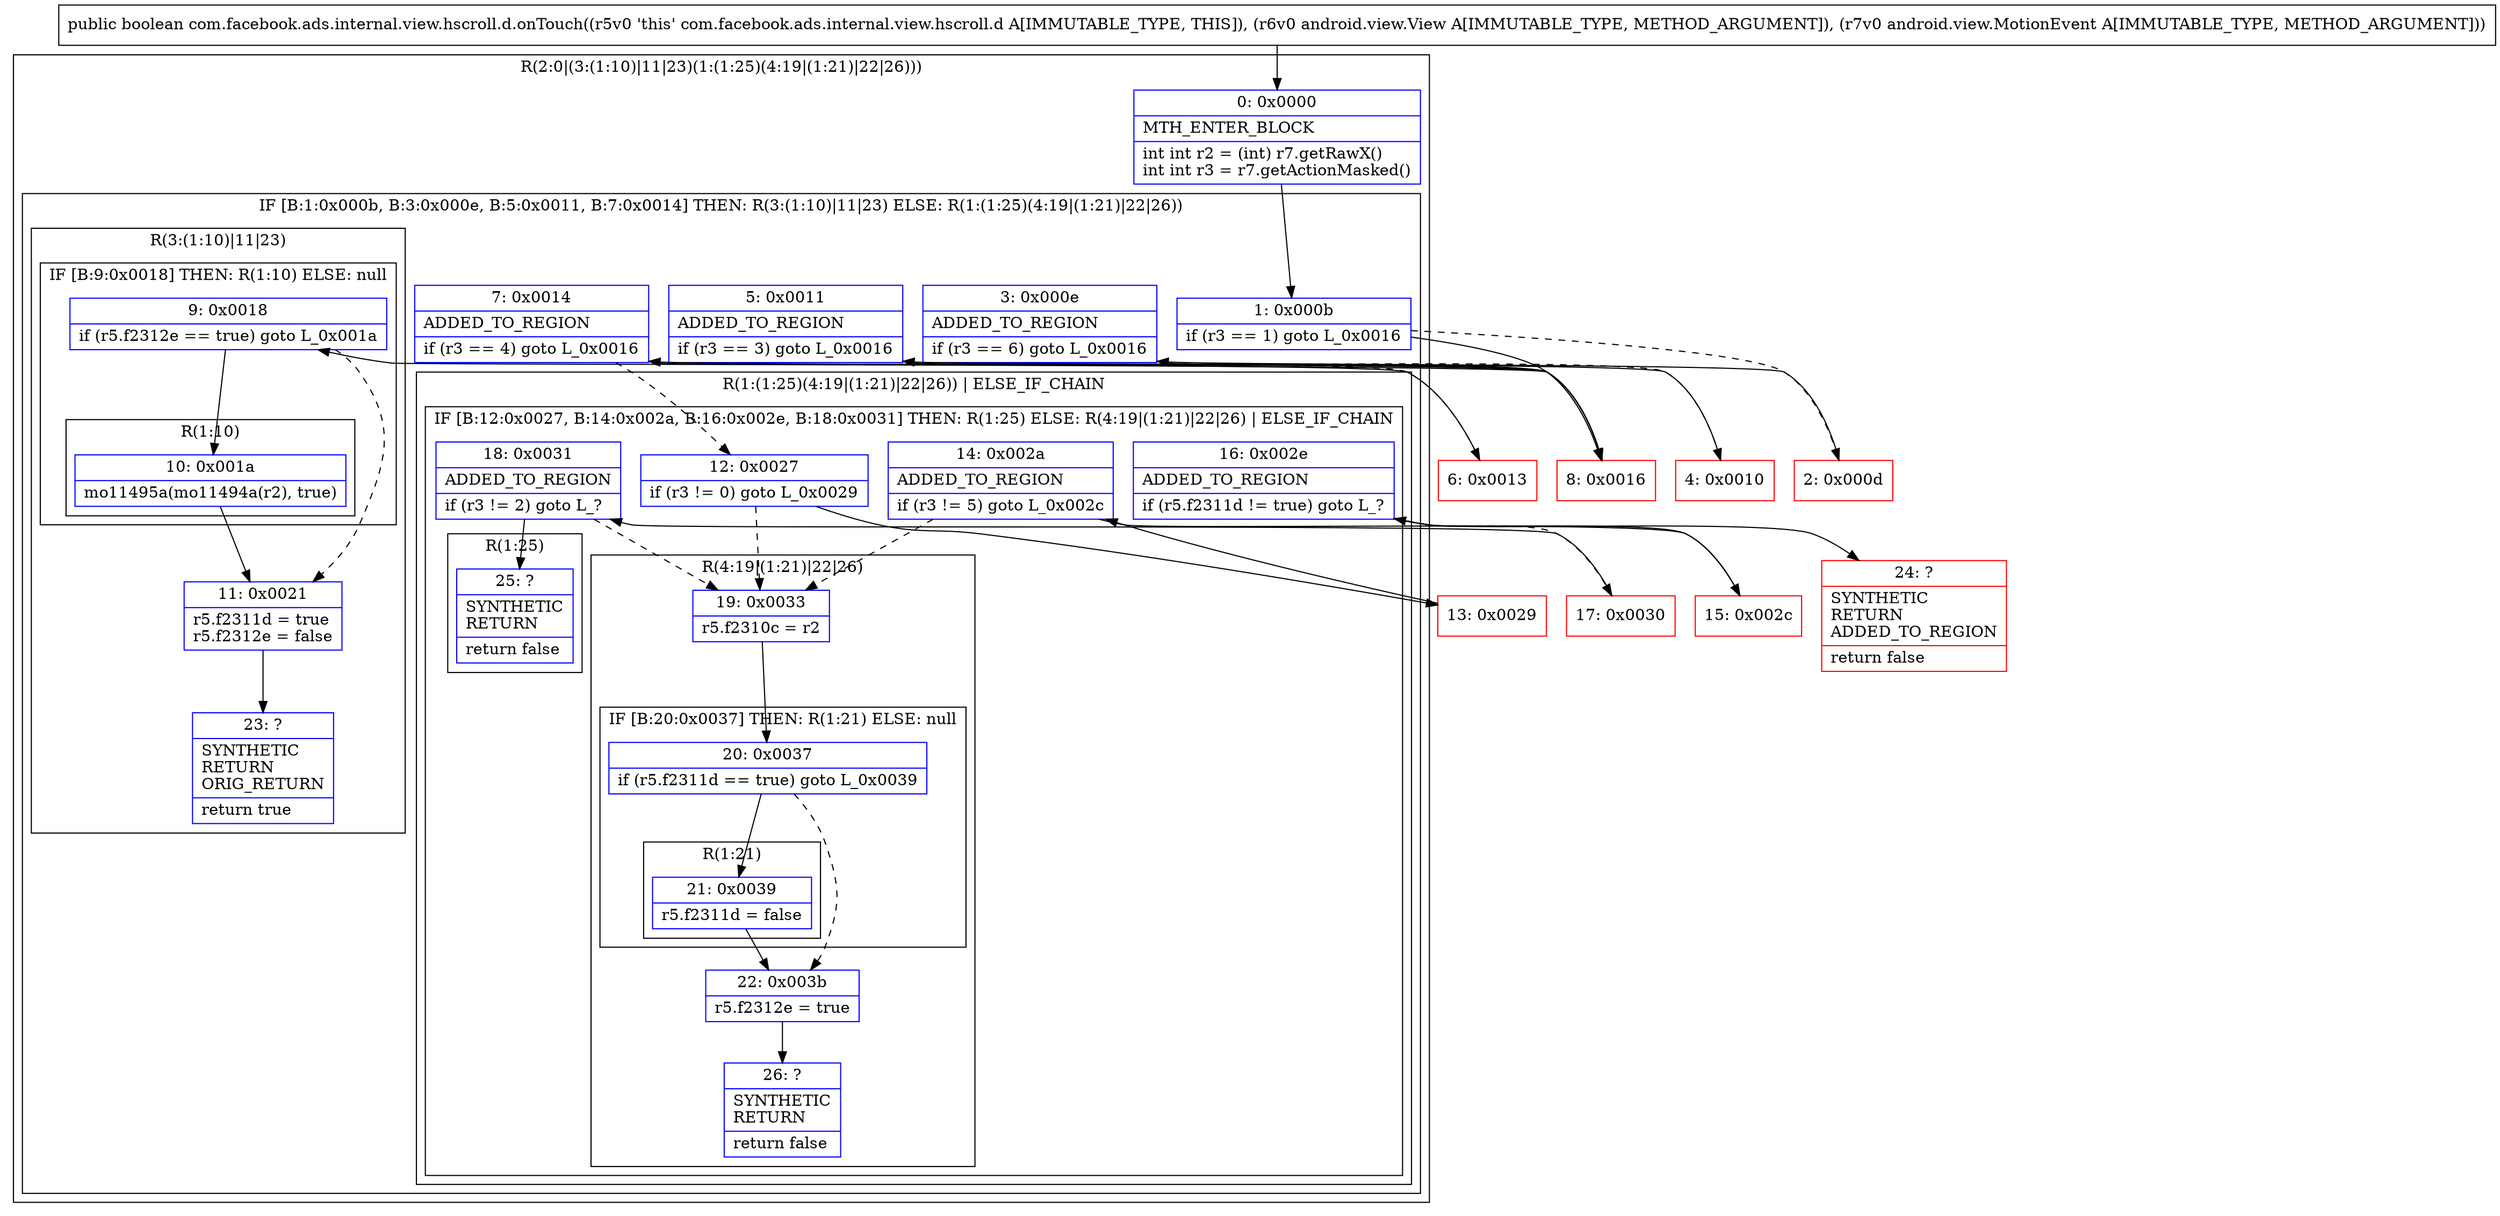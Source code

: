 digraph "CFG forcom.facebook.ads.internal.view.hscroll.d.onTouch(Landroid\/view\/View;Landroid\/view\/MotionEvent;)Z" {
subgraph cluster_Region_87017629 {
label = "R(2:0|(3:(1:10)|11|23)(1:(1:25)(4:19|(1:21)|22|26)))";
node [shape=record,color=blue];
Node_0 [shape=record,label="{0\:\ 0x0000|MTH_ENTER_BLOCK\l|int int r2 = (int) r7.getRawX()\lint int r3 = r7.getActionMasked()\l}"];
subgraph cluster_IfRegion_1564677393 {
label = "IF [B:1:0x000b, B:3:0x000e, B:5:0x0011, B:7:0x0014] THEN: R(3:(1:10)|11|23) ELSE: R(1:(1:25)(4:19|(1:21)|22|26))";
node [shape=record,color=blue];
Node_1 [shape=record,label="{1\:\ 0x000b|if (r3 == 1) goto L_0x0016\l}"];
Node_3 [shape=record,label="{3\:\ 0x000e|ADDED_TO_REGION\l|if (r3 == 6) goto L_0x0016\l}"];
Node_5 [shape=record,label="{5\:\ 0x0011|ADDED_TO_REGION\l|if (r3 == 3) goto L_0x0016\l}"];
Node_7 [shape=record,label="{7\:\ 0x0014|ADDED_TO_REGION\l|if (r3 == 4) goto L_0x0016\l}"];
subgraph cluster_Region_847574597 {
label = "R(3:(1:10)|11|23)";
node [shape=record,color=blue];
subgraph cluster_IfRegion_601494217 {
label = "IF [B:9:0x0018] THEN: R(1:10) ELSE: null";
node [shape=record,color=blue];
Node_9 [shape=record,label="{9\:\ 0x0018|if (r5.f2312e == true) goto L_0x001a\l}"];
subgraph cluster_Region_787167940 {
label = "R(1:10)";
node [shape=record,color=blue];
Node_10 [shape=record,label="{10\:\ 0x001a|mo11495a(mo11494a(r2), true)\l}"];
}
}
Node_11 [shape=record,label="{11\:\ 0x0021|r5.f2311d = true\lr5.f2312e = false\l}"];
Node_23 [shape=record,label="{23\:\ ?|SYNTHETIC\lRETURN\lORIG_RETURN\l|return true\l}"];
}
subgraph cluster_Region_295223790 {
label = "R(1:(1:25)(4:19|(1:21)|22|26)) | ELSE_IF_CHAIN\l";
node [shape=record,color=blue];
subgraph cluster_IfRegion_651379972 {
label = "IF [B:12:0x0027, B:14:0x002a, B:16:0x002e, B:18:0x0031] THEN: R(1:25) ELSE: R(4:19|(1:21)|22|26) | ELSE_IF_CHAIN\l";
node [shape=record,color=blue];
Node_12 [shape=record,label="{12\:\ 0x0027|if (r3 != 0) goto L_0x0029\l}"];
Node_14 [shape=record,label="{14\:\ 0x002a|ADDED_TO_REGION\l|if (r3 != 5) goto L_0x002c\l}"];
Node_16 [shape=record,label="{16\:\ 0x002e|ADDED_TO_REGION\l|if (r5.f2311d != true) goto L_?\l}"];
Node_18 [shape=record,label="{18\:\ 0x0031|ADDED_TO_REGION\l|if (r3 != 2) goto L_?\l}"];
subgraph cluster_Region_785867063 {
label = "R(1:25)";
node [shape=record,color=blue];
Node_25 [shape=record,label="{25\:\ ?|SYNTHETIC\lRETURN\l|return false\l}"];
}
subgraph cluster_Region_202856950 {
label = "R(4:19|(1:21)|22|26)";
node [shape=record,color=blue];
Node_19 [shape=record,label="{19\:\ 0x0033|r5.f2310c = r2\l}"];
subgraph cluster_IfRegion_1005886582 {
label = "IF [B:20:0x0037] THEN: R(1:21) ELSE: null";
node [shape=record,color=blue];
Node_20 [shape=record,label="{20\:\ 0x0037|if (r5.f2311d == true) goto L_0x0039\l}"];
subgraph cluster_Region_1221303707 {
label = "R(1:21)";
node [shape=record,color=blue];
Node_21 [shape=record,label="{21\:\ 0x0039|r5.f2311d = false\l}"];
}
}
Node_22 [shape=record,label="{22\:\ 0x003b|r5.f2312e = true\l}"];
Node_26 [shape=record,label="{26\:\ ?|SYNTHETIC\lRETURN\l|return false\l}"];
}
}
}
}
}
Node_2 [shape=record,color=red,label="{2\:\ 0x000d}"];
Node_4 [shape=record,color=red,label="{4\:\ 0x0010}"];
Node_6 [shape=record,color=red,label="{6\:\ 0x0013}"];
Node_8 [shape=record,color=red,label="{8\:\ 0x0016}"];
Node_13 [shape=record,color=red,label="{13\:\ 0x0029}"];
Node_15 [shape=record,color=red,label="{15\:\ 0x002c}"];
Node_17 [shape=record,color=red,label="{17\:\ 0x0030}"];
Node_24 [shape=record,color=red,label="{24\:\ ?|SYNTHETIC\lRETURN\lADDED_TO_REGION\l|return false\l}"];
MethodNode[shape=record,label="{public boolean com.facebook.ads.internal.view.hscroll.d.onTouch((r5v0 'this' com.facebook.ads.internal.view.hscroll.d A[IMMUTABLE_TYPE, THIS]), (r6v0 android.view.View A[IMMUTABLE_TYPE, METHOD_ARGUMENT]), (r7v0 android.view.MotionEvent A[IMMUTABLE_TYPE, METHOD_ARGUMENT])) }"];
MethodNode -> Node_0;
Node_0 -> Node_1;
Node_1 -> Node_2[style=dashed];
Node_1 -> Node_8;
Node_3 -> Node_4[style=dashed];
Node_3 -> Node_8;
Node_5 -> Node_6[style=dashed];
Node_5 -> Node_8;
Node_7 -> Node_8;
Node_7 -> Node_12[style=dashed];
Node_9 -> Node_10;
Node_9 -> Node_11[style=dashed];
Node_10 -> Node_11;
Node_11 -> Node_23;
Node_12 -> Node_13;
Node_12 -> Node_19[style=dashed];
Node_14 -> Node_15;
Node_14 -> Node_19[style=dashed];
Node_16 -> Node_17[style=dashed];
Node_16 -> Node_24;
Node_18 -> Node_19[style=dashed];
Node_18 -> Node_25;
Node_19 -> Node_20;
Node_20 -> Node_21;
Node_20 -> Node_22[style=dashed];
Node_21 -> Node_22;
Node_22 -> Node_26;
Node_2 -> Node_3;
Node_4 -> Node_5;
Node_6 -> Node_7;
Node_8 -> Node_9;
Node_13 -> Node_14;
Node_15 -> Node_16;
Node_17 -> Node_18;
}

